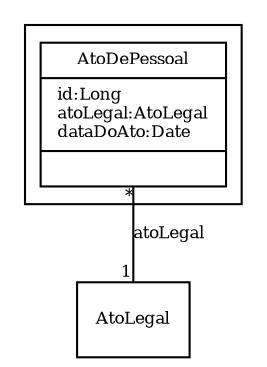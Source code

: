 digraph G{
fontname = "Times-Roman"
fontsize = 8

node [
        fontname = "Times-Roman"
        fontsize = 8
        shape = "record"
]

edge [
        fontname = "Times-Roman"
        fontsize = 8
]

subgraph clusterATO_DE_PESSOAL
{
AtoDePessoal [label = "{AtoDePessoal|id:Long\latoLegal:AtoLegal\ldataDoAto:Date\l|\l}"]
}
edge [arrowhead = "none" headlabel = "1" taillabel = "*"] AtoDePessoal -> AtoLegal [label = "atoLegal"]
}

